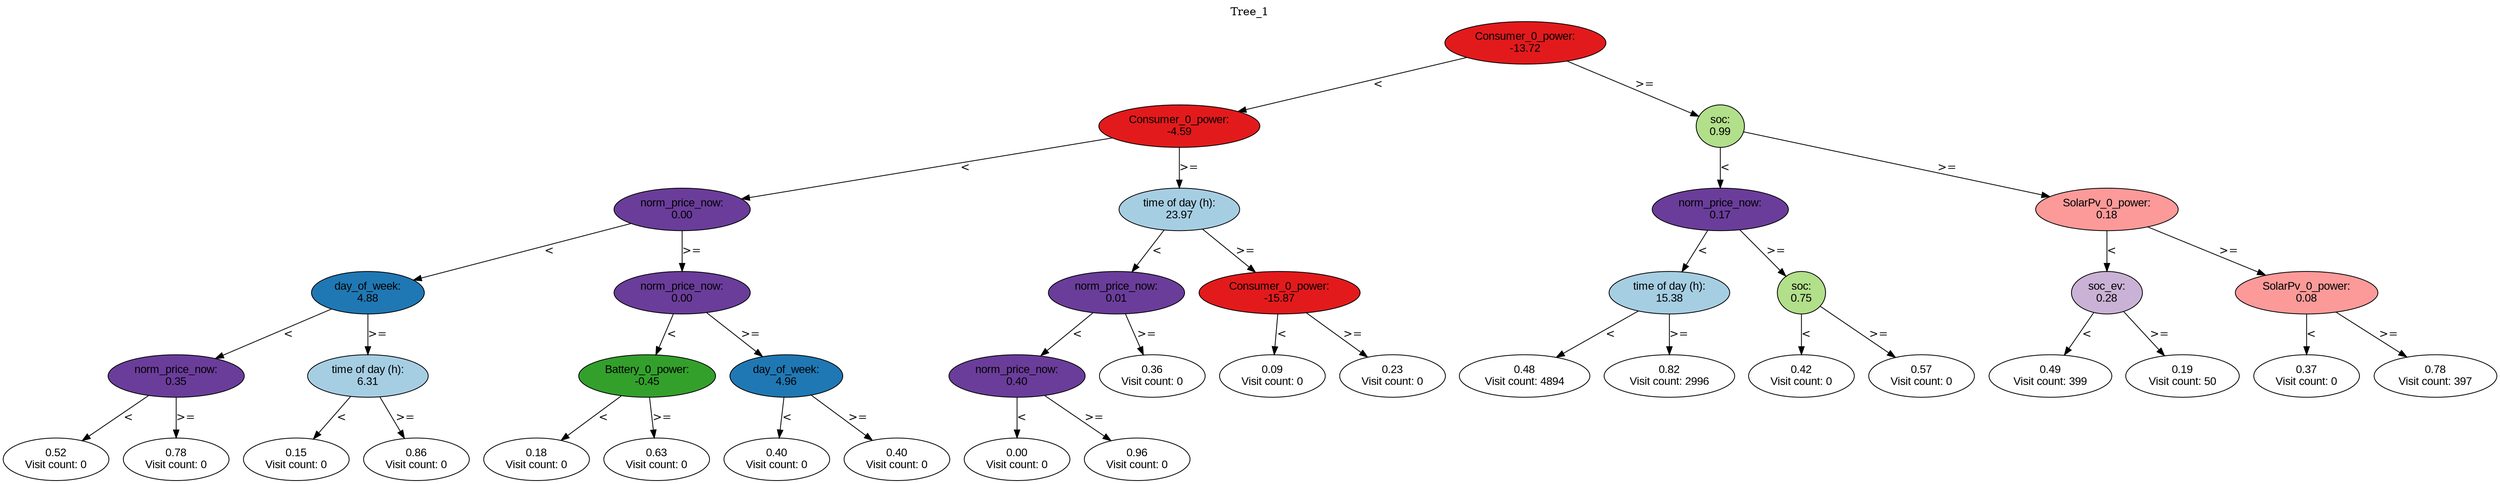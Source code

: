 digraph BST {
    node [fontname="Arial" style=filled colorscheme=paired12];
    0 [ label = "Consumer_0_power:
-13.72" fillcolor=6];
    1 [ label = "Consumer_0_power:
-4.59" fillcolor=6];
    2 [ label = "norm_price_now:
0.00" fillcolor=10];
    3 [ label = "day_of_week:
4.88" fillcolor=2];
    4 [ label = "norm_price_now:
0.35" fillcolor=10];
    5 [ label = "0.52
Visit count: 0" fillcolor=white];
    6 [ label = "0.78
Visit count: 0" fillcolor=white];
    7 [ label = "time of day (h):
6.31" fillcolor=1];
    8 [ label = "0.15
Visit count: 0" fillcolor=white];
    9 [ label = "0.86
Visit count: 0" fillcolor=white];
    10 [ label = "norm_price_now:
0.00" fillcolor=10];
    11 [ label = "Battery_0_power:
-0.45" fillcolor=4];
    12 [ label = "0.18
Visit count: 0" fillcolor=white];
    13 [ label = "0.63
Visit count: 0" fillcolor=white];
    14 [ label = "day_of_week:
4.96" fillcolor=2];
    15 [ label = "0.40
Visit count: 0" fillcolor=white];
    16 [ label = "0.40
Visit count: 0" fillcolor=white];
    17 [ label = "time of day (h):
23.97" fillcolor=1];
    18 [ label = "norm_price_now:
0.01" fillcolor=10];
    19 [ label = "norm_price_now:
0.40" fillcolor=10];
    20 [ label = "0.00
Visit count: 0" fillcolor=white];
    21 [ label = "0.96
Visit count: 0" fillcolor=white];
    22 [ label = "0.36
Visit count: 0" fillcolor=white];
    23 [ label = "Consumer_0_power:
-15.87" fillcolor=6];
    24 [ label = "0.09
Visit count: 0" fillcolor=white];
    25 [ label = "0.23
Visit count: 0" fillcolor=white];
    26 [ label = "soc:
0.99" fillcolor=3];
    27 [ label = "norm_price_now:
0.17" fillcolor=10];
    28 [ label = "time of day (h):
15.38" fillcolor=1];
    29 [ label = "0.48
Visit count: 4894" fillcolor=white];
    30 [ label = "0.82
Visit count: 2996" fillcolor=white];
    31 [ label = "soc:
0.75" fillcolor=3];
    32 [ label = "0.42
Visit count: 0" fillcolor=white];
    33 [ label = "0.57
Visit count: 0" fillcolor=white];
    34 [ label = "SolarPv_0_power:
0.18" fillcolor=5];
    35 [ label = "soc_ev:
0.28" fillcolor=9];
    36 [ label = "0.49
Visit count: 399" fillcolor=white];
    37 [ label = "0.19
Visit count: 50" fillcolor=white];
    38 [ label = "SolarPv_0_power:
0.08" fillcolor=5];
    39 [ label = "0.37
Visit count: 0" fillcolor=white];
    40 [ label = "0.78
Visit count: 397" fillcolor=white];

    0  -> 1[ label = "<"];
    0  -> 26[ label = ">="];
    1  -> 2[ label = "<"];
    1  -> 17[ label = ">="];
    2  -> 3[ label = "<"];
    2  -> 10[ label = ">="];
    3  -> 4[ label = "<"];
    3  -> 7[ label = ">="];
    4  -> 5[ label = "<"];
    4  -> 6[ label = ">="];
    7  -> 8[ label = "<"];
    7  -> 9[ label = ">="];
    10  -> 11[ label = "<"];
    10  -> 14[ label = ">="];
    11  -> 12[ label = "<"];
    11  -> 13[ label = ">="];
    14  -> 15[ label = "<"];
    14  -> 16[ label = ">="];
    17  -> 18[ label = "<"];
    17  -> 23[ label = ">="];
    18  -> 19[ label = "<"];
    18  -> 22[ label = ">="];
    19  -> 20[ label = "<"];
    19  -> 21[ label = ">="];
    23  -> 24[ label = "<"];
    23  -> 25[ label = ">="];
    26  -> 27[ label = "<"];
    26  -> 34[ label = ">="];
    27  -> 28[ label = "<"];
    27  -> 31[ label = ">="];
    28  -> 29[ label = "<"];
    28  -> 30[ label = ">="];
    31  -> 32[ label = "<"];
    31  -> 33[ label = ">="];
    34  -> 35[ label = "<"];
    34  -> 38[ label = ">="];
    35  -> 36[ label = "<"];
    35  -> 37[ label = ">="];
    38  -> 39[ label = "<"];
    38  -> 40[ label = ">="];

    labelloc="t";
    label="Tree_1";
}